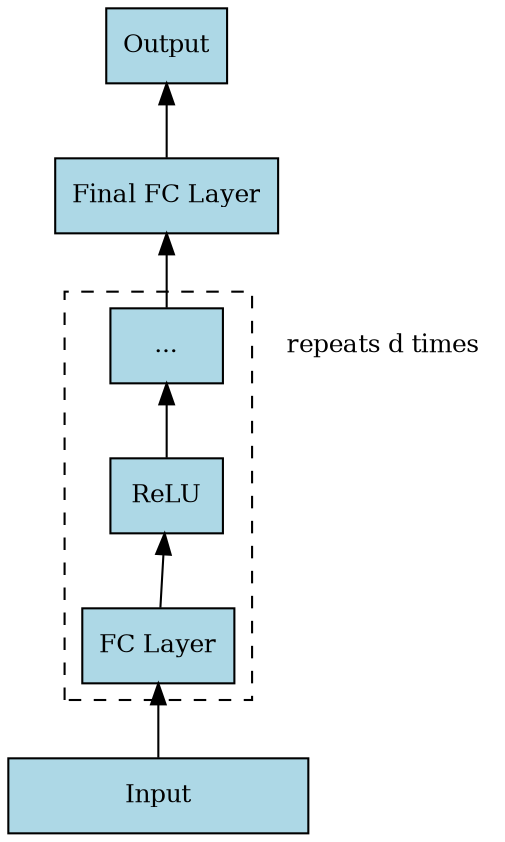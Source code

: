 digraph FullyConnected {
    rankdir=BT; // Bottom-to-top layout
    node [shape=rect, style=filled, fillcolor=lightblue, fontsize=12];

    // Input layer
    input [label="Input", shape=rect, width=2];

    // Fully connected + ReLU layers
    subgraph cluster_fc {
        labelloc = "b"; // Align label to the right
        style = "dashed";

        fc1 [label="FC Layer"];
        relu1 [label="ReLU"];
        dots [label="..."];
    }

    // Final fully connected layer
    final_fc [label="Final FC Layer"];

    // Output layer
    output [label="Output"];

    invisible_box [label="repeats d times", shape=plaintext, fillcolor=transparent];

    // Connections
    input -> fc1;
    fc1 -> relu1 -> dots -> final_fc -> output;
     relu1 -> invisible_box [style=invis];
}
